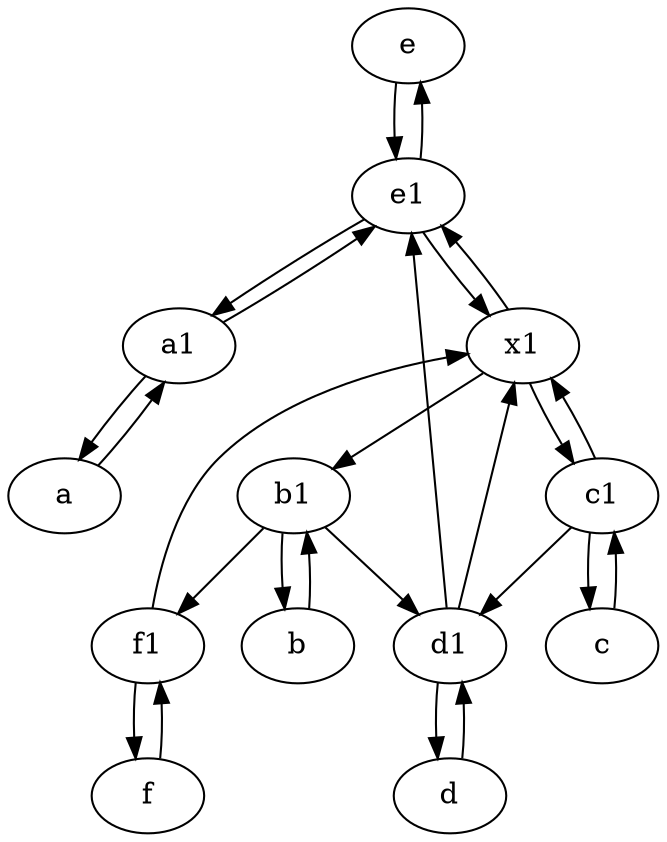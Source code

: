 digraph  {
	e [pos="30,50!"];
	c1 [pos="30,15!"];
	b [pos="50,20!"];
	a1 [pos="40,15!"];
	f [pos="15,45!"];
	f1;
	c [pos="20,10!"];
	b1 [pos="45,20!"];
	d1 [pos="25,30!"];
	x1;
	d [pos="20,30!"];
	a [pos="40,10!"];
	e1 [pos="25,45!"];
	f1 -> x1;
	x1 -> b1;
	a1 -> a;
	c1 -> d1;
	c1 -> c;
	x1 -> c1;
	e1 -> x1;
	b1 -> f1;
	d -> d1;
	e -> e1;
	x1 -> e1;
	a -> a1;
	e1 -> a1;
	d1 -> d;
	e1 -> e;
	c1 -> x1;
	c -> c1;
	b -> b1;
	d1 -> e1;
	b1 -> d1;
	b1 -> b;
	d1 -> x1;
	a1 -> e1;
	f1 -> f;
	f -> f1;

	}